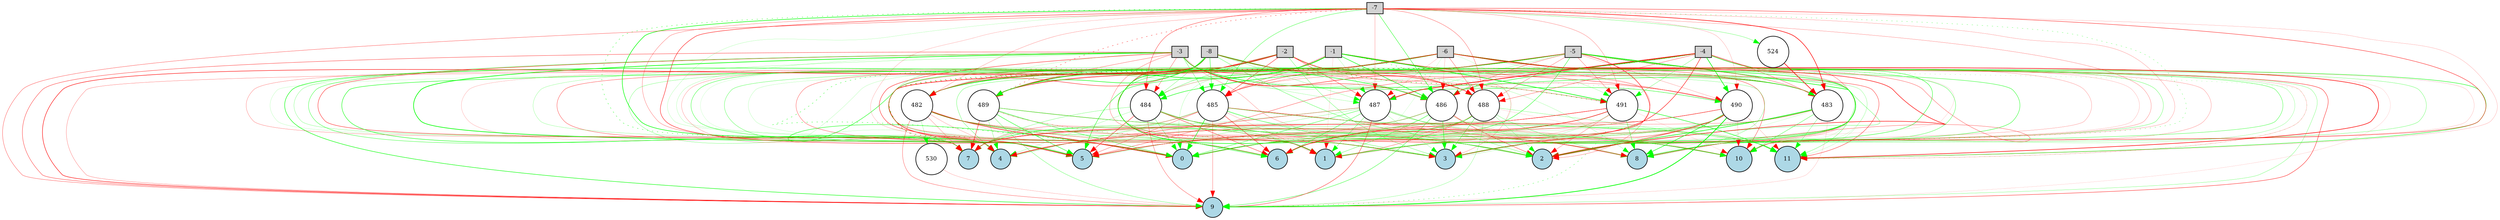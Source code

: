 digraph {
	node [fontsize=9 height=0.2 shape=circle width=0.2]
	-1 [fillcolor=lightgray shape=box style=filled]
	-2 [fillcolor=lightgray shape=box style=filled]
	-3 [fillcolor=lightgray shape=box style=filled]
	-4 [fillcolor=lightgray shape=box style=filled]
	-5 [fillcolor=lightgray shape=box style=filled]
	-6 [fillcolor=lightgray shape=box style=filled]
	-7 [fillcolor=lightgray shape=box style=filled]
	-8 [fillcolor=lightgray shape=box style=filled]
	0 [fillcolor=lightblue style=filled]
	1 [fillcolor=lightblue style=filled]
	2 [fillcolor=lightblue style=filled]
	3 [fillcolor=lightblue style=filled]
	4 [fillcolor=lightblue style=filled]
	5 [fillcolor=lightblue style=filled]
	6 [fillcolor=lightblue style=filled]
	7 [fillcolor=lightblue style=filled]
	8 [fillcolor=lightblue style=filled]
	9 [fillcolor=lightblue style=filled]
	10 [fillcolor=lightblue style=filled]
	11 [fillcolor=lightblue style=filled]
	524 [fillcolor=white style=filled]
	530 [fillcolor=white style=filled]
	482 [fillcolor=white style=filled]
	483 [fillcolor=white style=filled]
	484 [fillcolor=white style=filled]
	485 [fillcolor=white style=filled]
	486 [fillcolor=white style=filled]
	487 [fillcolor=white style=filled]
	488 [fillcolor=white style=filled]
	489 [fillcolor=white style=filled]
	490 [fillcolor=white style=filled]
	491 [fillcolor=white style=filled]
	-1 -> 482 [color=green penwidth=0.27619013494193667 style=solid]
	-1 -> 483 [color=green penwidth=0.5540516245425021 style=solid]
	-1 -> 484 [color=red penwidth=0.2611922959301891 style=solid]
	-1 -> 485 [color=red penwidth=0.3479061504396507 style=solid]
	-1 -> 486 [color=green penwidth=0.7445634963755273 style=solid]
	-1 -> 487 [color=green penwidth=0.17700550452411118 style=solid]
	-1 -> 488 [color=green penwidth=0.45494524626573085 style=dotted]
	-1 -> 489 [color=green penwidth=0.9217653002767431 style=solid]
	-1 -> 490 [color=red penwidth=0.5018865614765584 style=solid]
	-1 -> 491 [color=green penwidth=0.9302996251596489 style=solid]
	-2 -> 482 [color=red penwidth=0.392645534873745 style=solid]
	-2 -> 483 [color=red penwidth=0.4877880991293341 style=solid]
	-2 -> 484 [color=green penwidth=0.3314302685553728 style=solid]
	-2 -> 485 [color=red penwidth=0.5353849841935088 style=solid]
	-2 -> 486 [color=red penwidth=0.1356647330969193 style=solid]
	-2 -> 487 [color=red penwidth=0.42581375440926916 style=solid]
	-2 -> 488 [color=red penwidth=0.11399824212382278 style=solid]
	-2 -> 489 [color=red penwidth=0.581926529239759 style=solid]
	-2 -> 490 [color=red penwidth=0.2853589402270894 style=solid]
	-2 -> 491 [color=green penwidth=0.6544334152770049 style=dotted]
	-3 -> 482 [color=green penwidth=0.14800095897453447 style=solid]
	-3 -> 483 [color=green penwidth=0.5749647700185313 style=solid]
	-3 -> 484 [color=red penwidth=0.34225119062050424 style=solid]
	-3 -> 485 [color=green penwidth=0.36254961128367447 style=solid]
	-3 -> 486 [color=red penwidth=0.5096719398031304 style=solid]
	-3 -> 487 [color=green penwidth=0.20590018024060297 style=solid]
	-3 -> 488 [color=red penwidth=0.6265259344107412 style=solid]
	-3 -> 489 [color=red penwidth=0.33413575204933543 style=solid]
	-3 -> 490 [color=green penwidth=0.5210346789462889 style=solid]
	-3 -> 491 [color=green penwidth=0.18973808488974558 style=solid]
	-4 -> 482 [color=green penwidth=0.2640934238712955 style=solid]
	-4 -> 483 [color=red penwidth=0.3393802638879403 style=solid]
	-4 -> 484 [color=green penwidth=0.5186764534751924 style=solid]
	-4 -> 485 [color=red penwidth=0.27386593947845184 style=solid]
	-4 -> 486 [color=green penwidth=0.6343364399959338 style=solid]
	-4 -> 487 [color=red penwidth=1.0367560135173979 style=solid]
	-4 -> 488 [color=red penwidth=0.3605400383505225 style=solid]
	-4 -> 490 [color=green penwidth=0.9027674331239623 style=solid]
	-4 -> 491 [color=green penwidth=0.29942605341486905 style=solid]
	-5 -> 482 [color=green penwidth=0.7446806879765434 style=solid]
	-5 -> 483 [color=green penwidth=0.1457261985778995 style=solid]
	-5 -> 484 [color=green penwidth=0.4004284902897073 style=solid]
	-5 -> 485 [color=red penwidth=0.4792527917273902 style=solid]
	-5 -> 486 [color=red penwidth=0.31325171220851544 style=solid]
	-5 -> 487 [color=green penwidth=0.18618021385587247 style=solid]
	-5 -> 488 [color=red penwidth=0.2997026776453889 style=solid]
	-5 -> 489 [color=red penwidth=0.18300831817261376 style=solid]
	-5 -> 490 [color=red penwidth=0.200358541462842 style=solid]
	-5 -> 491 [color=red penwidth=0.2955459734377587 style=solid]
	-6 -> 482 [color=green penwidth=0.5366335564557742 style=solid]
	-6 -> 483 [color=red penwidth=0.3493504463200343 style=solid]
	-6 -> 484 [color=green penwidth=0.10881427940616653 style=solid]
	-6 -> 485 [color=red penwidth=0.21234135177185332 style=solid]
	-6 -> 486 [color=red penwidth=0.16374796671805103 style=solid]
	-6 -> 487 [color=red penwidth=0.1530936541007752 style=solid]
	-6 -> 488 [color=red penwidth=0.3556887576260399 style=solid]
	-6 -> 489 [color=red penwidth=0.7460121707347364 style=solid]
	-6 -> 490 [color=red penwidth=0.18770991378969443 style=solid]
	-6 -> 491 [color=green penwidth=0.1939035839914387 style=solid]
	-7 -> 482 [color=red penwidth=0.22467905811506841 style=solid]
	-7 -> 483 [color=red penwidth=0.839510743961157 style=solid]
	-7 -> 484 [color=red penwidth=0.4494804511557198 style=solid]
	-7 -> 485 [color=green penwidth=0.4219358378756526 style=solid]
	-7 -> 486 [color=green penwidth=0.5342446174398088 style=solid]
	-7 -> 487 [color=red penwidth=0.2515066253434778 style=solid]
	-7 -> 488 [color=red penwidth=0.3457249963040069 style=solid]
	-7 -> 489 [color=red penwidth=0.4884106799423805 style=dotted]
	-7 -> 490 [color=red penwidth=0.18057786914686302 style=solid]
	-7 -> 491 [color=red penwidth=0.2639890116482386 style=solid]
	-8 -> 482 [color=red penwidth=0.5679792362489855 style=solid]
	-8 -> 483 [color=green penwidth=0.18689243291179664 style=dotted]
	-8 -> 484 [color=green penwidth=0.2909781929296062 style=solid]
	-8 -> 485 [color=green penwidth=0.5176551686619615 style=solid]
	-8 -> 486 [color=green penwidth=0.714212561738378 style=solid]
	-8 -> 487 [color=green penwidth=0.22674115987744972 style=solid]
	-8 -> 488 [color=red penwidth=0.4922516780875168 style=solid]
	-8 -> 489 [color=green penwidth=0.74913646933206 style=solid]
	-8 -> 490 [color=green penwidth=0.18526993501851524 style=dotted]
	-8 -> 491 [color=red penwidth=0.33417470858385045 style=solid]
	482 -> 0 [color=red penwidth=0.8192427711050408 style=solid]
	482 -> 1 [color=green penwidth=0.5247555058694633 style=solid]
	482 -> 2 [color=green penwidth=0.14633120295855281 style=solid]
	482 -> 3 [color=red penwidth=0.10416433928922071 style=solid]
	482 -> 4 [color=red penwidth=0.20540760059532914 style=solid]
	482 -> 5 [color=red penwidth=0.10980476665190314 style=solid]
	482 -> 6 [color=green penwidth=0.4290815835588797 style=solid]
	482 -> 7 [color=red penwidth=0.24430658014997716 style=solid]
	482 -> 8 [color=red penwidth=0.2660713796041275 style=solid]
	482 -> 9 [color=red penwidth=0.3584861654114596 style=solid]
	482 -> 10 [color=red penwidth=0.40272240326633213 style=solid]
	482 -> 11 [color=green penwidth=0.11858685266826553 style=solid]
	483 -> 0 [color=green penwidth=0.14525930135810344 style=solid]
	483 -> 1 [color=red penwidth=0.1574565459948407 style=solid]
	483 -> 2 [color=green penwidth=0.8735347755889137 style=solid]
	483 -> 3 [color=green penwidth=0.15647861548515662 style=solid]
	483 -> 4 [color=red penwidth=0.26530669543832036 style=solid]
	483 -> 5 [color=green penwidth=0.2251151354516251 style=solid]
	483 -> 6 [color=green penwidth=0.459443919964732 style=solid]
	483 -> 7 [color=red penwidth=0.282492644232832 style=solid]
	483 -> 8 [color=green penwidth=0.11536989971997319 style=solid]
	483 -> 9 [color=red penwidth=0.13437282704867978 style=solid]
	483 -> 10 [color=green penwidth=0.4061129208535228 style=solid]
	483 -> 11 [color=green penwidth=0.2824684334252259 style=solid]
	484 -> 0 [color=green penwidth=0.33101435906972676 style=solid]
	484 -> 1 [color=green penwidth=0.36456925384840955 style=solid]
	484 -> 2 [color=red penwidth=0.2912909506894338 style=solid]
	484 -> 3 [color=red penwidth=0.18941967779252583 style=solid]
	484 -> 4 [color=green penwidth=0.19503348419168998 style=solid]
	484 -> 5 [color=red penwidth=0.540111251597288 style=solid]
	484 -> 6 [color=red penwidth=0.49130016051656145 style=solid]
	484 -> 7 [color=green penwidth=0.28430059924350054 style=solid]
	484 -> 8 [color=green penwidth=0.2967586488310327 style=solid]
	484 -> 9 [color=red penwidth=0.3674814424845384 style=solid]
	484 -> 10 [color=green penwidth=0.40101247412661667 style=solid]
	484 -> 11 [color=red penwidth=0.12318959454486184 style=solid]
	485 -> 0 [color=green penwidth=0.7517527828631062 style=solid]
	485 -> 1 [color=red penwidth=0.20018897922652762 style=solid]
	485 -> 2 [color=green penwidth=0.2725426292749138 style=solid]
	485 -> 3 [color=green penwidth=0.3715101154109428 style=solid]
	485 -> 4 [color=green penwidth=0.29281144431158257 style=solid]
	485 -> 5 [color=red penwidth=0.3216324093422176 style=solid]
	485 -> 6 [color=red penwidth=0.5240613953493044 style=solid]
	485 -> 7 [color=red penwidth=0.3247948456479014 style=solid]
	485 -> 8 [color=red penwidth=0.37788390427991203 style=solid]
	485 -> 9 [color=red penwidth=0.31482418489586605 style=solid]
	485 -> 10 [color=red penwidth=0.32678901323930676 style=solid]
	485 -> 11 [color=green penwidth=0.38251304581888457 style=solid]
	486 -> 0 [color=green penwidth=0.13644690609445942 style=solid]
	486 -> 1 [color=green penwidth=0.3471761094612529 style=solid]
	486 -> 2 [color=red penwidth=0.4338351669802296 style=solid]
	486 -> 3 [color=green penwidth=0.5603199707349215 style=solid]
	486 -> 4 [color=red penwidth=0.21607204783357342 style=solid]
	486 -> 5 [color=red penwidth=0.1959374869558283 style=solid]
	486 -> 6 [color=green penwidth=0.2520456114378991 style=solid]
	486 -> 7 [color=green penwidth=0.2554819251432283 style=solid]
	486 -> 8 [color=red penwidth=0.14675834690062986 style=solid]
	486 -> 9 [color=green penwidth=0.46445479278947244 style=solid]
	486 -> 10 [color=green penwidth=0.17574732170498336 style=solid]
	486 -> 11 [color=red penwidth=0.14025838480809266 style=solid]
	487 -> 0 [color=green penwidth=0.45178004351237866 style=solid]
	487 -> 1 [color=green penwidth=0.349944989849268 style=solid]
	487 -> 2 [color=green penwidth=0.31003746942389676 style=solid]
	487 -> 3 [color=green penwidth=0.19603555612321294 style=solid]
	487 -> 4 [color=red penwidth=0.4487607400468532 style=solid]
	487 -> 5 [color=green penwidth=0.2357963802846408 style=solid]
	487 -> 6 [color=green penwidth=0.4533800440246962 style=solid]
	487 -> 7 [color=green penwidth=0.18306112474777778 style=solid]
	487 -> 8 [color=red penwidth=0.10555799029337701 style=solid]
	487 -> 9 [color=red penwidth=0.49301428878100206 style=solid]
	487 -> 10 [color=green penwidth=0.3005654075990729 style=solid]
	487 -> 11 [color=green penwidth=0.12469673151995564 style=solid]
	488 -> 0 [color=red penwidth=0.21819184864966049 style=solid]
	488 -> 1 [color=red penwidth=0.35350203666944524 style=solid]
	488 -> 2 [color=green penwidth=0.2184253328813402 style=solid]
	488 -> 3 [color=green penwidth=0.3916797782184711 style=solid]
	488 -> 4 [color=green penwidth=0.24197114266176684 style=solid]
	488 -> 5 [color=red penwidth=0.1756391600620229 style=solid]
	488 -> 6 [color=green penwidth=0.2899831007500284 style=solid]
	488 -> 7 [color=green penwidth=0.4899443460159759 style=solid]
	488 -> 8 [color=green penwidth=0.2970135912686794 style=solid]
	488 -> 9 [color=green penwidth=0.23954087621841444 style=solid]
	488 -> 10 [color=red penwidth=0.10517898034306086 style=solid]
	488 -> 11 [color=green penwidth=0.2676622932031402 style=solid]
	489 -> 0 [color=green penwidth=0.48050681478608004 style=solid]
	489 -> 1 [color=red penwidth=0.174473276001518 style=solid]
	489 -> 2 [color=green penwidth=0.33414395081501314 style=solid]
	489 -> 3 [color=red penwidth=0.30618310910685265 style=dotted]
	489 -> 4 [color=green penwidth=0.2892235464942834 style=solid]
	489 -> 5 [color=green penwidth=0.5890579788469356 style=solid]
	489 -> 6 [color=green penwidth=0.22492426792168219 style=solid]
	489 -> 7 [color=red penwidth=0.5636474869056444 style=solid]
	489 -> 8 [color=red penwidth=0.21033021188587653 style=solid]
	489 -> 9 [color=green penwidth=0.329620290796384 style=solid]
	489 -> 10 [color=green penwidth=0.2233596075434518 style=solid]
	489 -> 11 [color=green penwidth=0.13296566866180762 style=solid]
	490 -> 0 [color=green penwidth=0.37738919189061804 style=solid]
	490 -> 1 [color=green penwidth=0.168288522540193 style=solid]
	490 -> 2 [color=red penwidth=0.6305314231399218 style=solid]
	490 -> 3 [color=red penwidth=0.38538430912633825 style=solid]
	490 -> 4 [color=green penwidth=0.13942736030491895 style=solid]
	490 -> 5 [color=red penwidth=0.4100503253501928 style=solid]
	490 -> 6 [color=red penwidth=0.14571125854081635 style=solid]
	490 -> 7 [color=red penwidth=0.4284768902050162 style=solid]
	490 -> 8 [color=green penwidth=0.7235038699833506 style=solid]
	490 -> 9 [color=green penwidth=1.0952668518718767 style=solid]
	490 -> 10 [color=red penwidth=0.1604184767842674 style=solid]
	490 -> 11 [color=red penwidth=0.16626922083036538 style=solid]
	491 -> 0 [color=green penwidth=0.38274944695308066 style=solid]
	491 -> 1 [color=red penwidth=0.15833698468809643 style=solid]
	491 -> 2 [color=red penwidth=0.2738427027470994 style=solid]
	491 -> 3 [color=green penwidth=0.18337140984511874 style=solid]
	491 -> 4 [color=red penwidth=0.4212123839885863 style=solid]
	491 -> 5 [color=red penwidth=0.24249036779074393 style=solid]
	491 -> 6 [color=red penwidth=0.7413971957549951 style=solid]
	491 -> 7 [color=red penwidth=0.31033448498626426 style=solid]
	491 -> 8 [color=green penwidth=0.4330323385862134 style=solid]
	491 -> 9 [color=green penwidth=0.4092827728806263 style=dotted]
	491 -> 10 [color=red penwidth=0.10418413728995718 style=solid]
	491 -> 11 [color=green penwidth=0.6951934778215136 style=solid]
	-1 -> 0 [color=green penwidth=0.6050192409288596 style=solid]
	-1 -> 1 [color=red penwidth=0.11596387768501776 style=solid]
	-1 -> 2 [color=green penwidth=0.33265372360220724 style=solid]
	-1 -> 3 [color=red penwidth=0.22632378553451118 style=solid]
	-1 -> 4 [color=red penwidth=0.4022408435291387 style=solid]
	-1 -> 5 [color=green penwidth=0.14625795433690894 style=solid]
	-1 -> 6 [color=green penwidth=0.4393564419888395 style=solid]
	-1 -> 7 [color=green penwidth=0.2536944086494879 style=solid]
	-1 -> 8 [color=green penwidth=0.5149262759606245 style=solid]
	-1 -> 9 [color=green penwidth=0.7070731204435929 style=solid]
	-1 -> 10 [color=red penwidth=0.22884322799953774 style=solid]
	-1 -> 11 [color=green penwidth=0.17747906857657553 style=dotted]
	-2 -> 0 [color=green penwidth=0.512777741131276 style=dotted]
	-2 -> 1 [color=red penwidth=0.6715108799956077 style=solid]
	-2 -> 2 [color=red penwidth=0.2862138992383243 style=solid]
	-2 -> 3 [color=green penwidth=0.32456828866486986 style=solid]
	-2 -> 4 [color=red penwidth=0.1737399612194425 style=solid]
	-2 -> 5 [color=green penwidth=0.14944960801567436 style=solid]
	-2 -> 6 [color=red penwidth=0.32199334108064515 style=solid]
	-2 -> 7 [color=green penwidth=0.13569525637847976 style=solid]
	-2 -> 8 [color=red penwidth=0.24568648802817136 style=solid]
	-2 -> 9 [color=red penwidth=0.27425843758724355 style=solid]
	-2 -> 10 [color=green penwidth=0.11965632757869747 style=solid]
	-2 -> 11 [color=red penwidth=0.47015627794889225 style=solid]
	-3 -> 0 [color=green penwidth=0.21984003283233672 style=solid]
	-3 -> 1 [color=red penwidth=0.5577228271514791 style=solid]
	-3 -> 2 [color=red penwidth=0.23521090041551526 style=solid]
	-3 -> 3 [color=red penwidth=0.3066533814021719 style=solid]
	-3 -> 4 [color=red penwidth=0.53285269424259 style=solid]
	-3 -> 5 [color=green penwidth=0.9611475971221323 style=solid]
	-3 -> 6 [color=green penwidth=0.1640385791404072 style=solid]
	-3 -> 7 [color=green penwidth=0.44931100964563453 style=solid]
	-3 -> 8 [color=green penwidth=0.17967577987003003 style=solid]
	-3 -> 9 [color=red penwidth=0.4576931456357375 style=solid]
	-3 -> 10 [color=red penwidth=0.4380683898548001 style=solid]
	-3 -> 11 [color=green penwidth=0.3225528698127632 style=solid]
	-4 -> 0 [color=red penwidth=0.6726756895812356 style=solid]
	-4 -> 1 [color=red penwidth=0.10288723406949643 style=solid]
	-4 -> 2 [color=green penwidth=0.33480953045195516 style=solid]
	-4 -> 3 [color=red penwidth=0.15846172092070426 style=solid]
	-4 -> 4 [color=green penwidth=0.3370486807238564 style=solid]
	-4 -> 5 [color=red penwidth=0.3907463400807504 style=solid]
	-4 -> 6 [color=red penwidth=0.3391063559062075 style=solid]
	-4 -> 7 [color=green penwidth=0.6943268833231085 style=dotted]
	-4 -> 8 [color=green penwidth=0.31251471244279877 style=solid]
	-4 -> 9 [color=red penwidth=0.5313284074862725 style=solid]
	-4 -> 10 [color=red penwidth=0.14189967878256088 style=solid]
	-4 -> 11 [color=green penwidth=0.6205163031476262 style=solid]
	-5 -> 0 [color=green penwidth=0.522606169459156 style=solid]
	-5 -> 1 [color=green penwidth=0.8476580753899281 style=solid]
	-5 -> 2 [color=red penwidth=0.21825841302315308 style=solid]
	-5 -> 3 [color=green penwidth=0.5430659988056503 style=solid]
	-5 -> 4 [color=red penwidth=0.45219001376053136 style=dotted]
	-5 -> 5 [color=green penwidth=0.5760093232264225 style=solid]
	-5 -> 6 [color=red penwidth=0.692476372971505 style=solid]
	-5 -> 7 [color=green penwidth=0.278980250668019 style=solid]
	-5 -> 8 [color=green penwidth=0.4226340638943814 style=solid]
	-5 -> 9 [color=green penwidth=0.2791516915425103 style=solid]
	-5 -> 10 [color=green penwidth=0.21986973778983576 style=solid]
	-5 -> 11 [color=red penwidth=0.17941408629925104 style=solid]
	-6 -> 0 [color=green penwidth=0.17724513932787117 style=solid]
	-6 -> 1 [color=green penwidth=0.1162896035097509 style=solid]
	-6 -> 2 [color=red penwidth=0.7608676204784316 style=solid]
	-6 -> 3 [color=green penwidth=0.7243788172844331 style=solid]
	-6 -> 4 [color=green penwidth=0.36529156103659355 style=solid]
	-6 -> 5 [color=red penwidth=0.8345017711898025 style=solid]
	-6 -> 6 [color=green penwidth=0.10438148568252459 style=solid]
	-6 -> 7 [color=green penwidth=0.6370711304350759 style=solid]
	-6 -> 8 [color=red penwidth=0.3589342696115123 style=solid]
	-6 -> 9 [color=red penwidth=0.10165539471030481 style=solid]
	-6 -> 10 [color=green penwidth=0.4016955819564325 style=solid]
	-6 -> 11 [color=red penwidth=0.8367078404459163 style=solid]
	-7 -> 0 [color=red penwidth=0.6005742888260457 style=solid]
	-7 -> 1 [color=red penwidth=0.17251456961450212 style=solid]
	-7 -> 2 [color=red penwidth=0.2162724319503712 style=solid]
	-7 -> 3 [color=red penwidth=0.25648537281164374 style=solid]
	-7 -> 4 [color=green penwidth=0.8219240406000102 style=solid]
	-7 -> 5 [color=red penwidth=0.2989315431228641 style=solid]
	-7 -> 6 [color=green penwidth=0.15307603869467334 style=solid]
	-7 -> 7 [color=green penwidth=0.5003940621762621 style=dotted]
	-7 -> 8 [color=green penwidth=0.32568498778986854 style=dotted]
	-7 -> 9 [color=red penwidth=0.3741473431723834 style=solid]
	-7 -> 10 [color=red penwidth=0.5405262874949214 style=solid]
	-7 -> 11 [color=red penwidth=0.16797521664308396 style=solid]
	-8 -> 0 [color=green penwidth=0.10357606196339461 style=solid]
	-8 -> 1 [color=green penwidth=0.2726828052990431 style=solid]
	-8 -> 2 [color=green penwidth=0.37525112005069095 style=solid]
	-8 -> 3 [color=green penwidth=0.8192468102195624 style=solid]
	-8 -> 4 [color=red penwidth=0.2295687018762888 style=solid]
	-8 -> 5 [color=green penwidth=0.4621210225848833 style=solid]
	-8 -> 6 [color=red penwidth=0.37172649636052335 style=solid]
	-8 -> 7 [color=red penwidth=0.2654174155998591 style=solid]
	-8 -> 8 [color=green penwidth=0.26288549115034815 style=solid]
	-8 -> 9 [color=red penwidth=0.7015881835729705 style=solid]
	-8 -> 10 [color=green penwidth=0.12405651041389712 style=solid]
	-8 -> 11 [color=green penwidth=0.13780218368278307 style=solid]
	-7 -> 524 [color=green penwidth=0.3130466771088485 style=solid]
	524 -> 483 [color=red penwidth=0.9146256395358643 style=solid]
	482 -> 530 [color=green penwidth=0.2345906725879183 style=solid]
	530 -> 9 [color=red penwidth=0.18478806854341526 style=solid]
}
